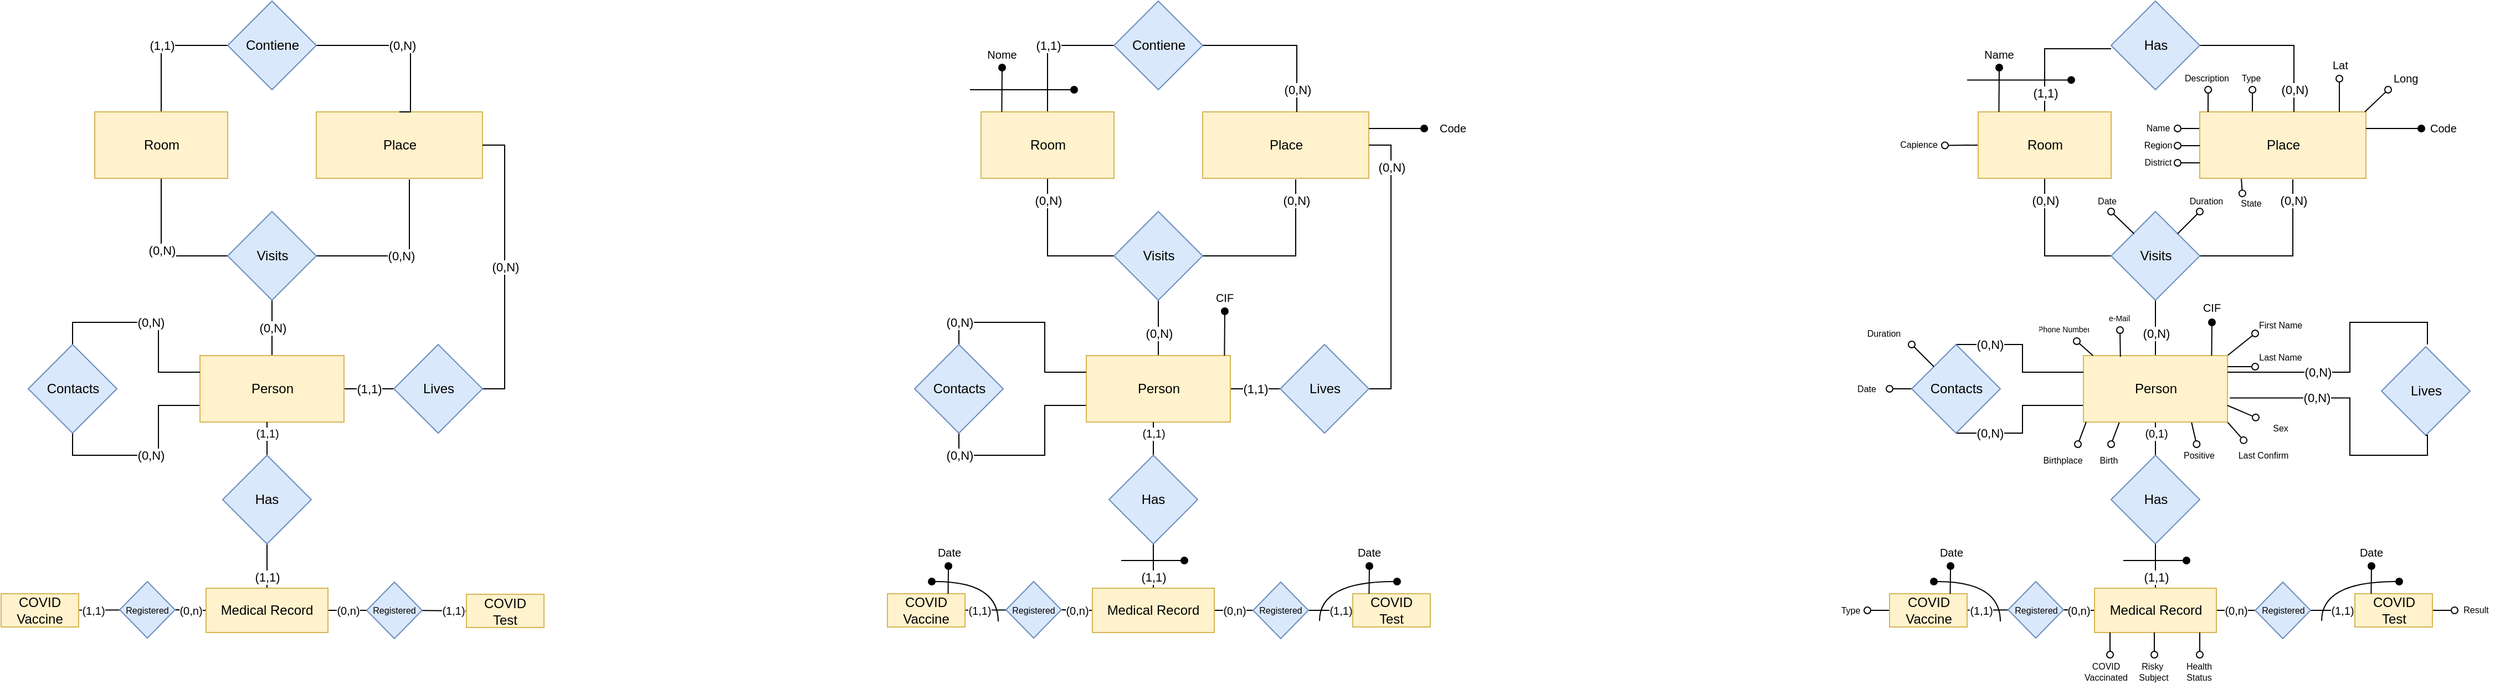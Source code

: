 <mxfile version="15.7.3" type="github"><diagram id="a9MP-eondVM1MFwmq2x3" name="Page-1"><mxGraphModel dx="1278" dy="547" grid="1" gridSize="10" guides="1" tooltips="1" connect="1" arrows="1" fold="1" page="1" pageScale="1" pageWidth="827" pageHeight="1169" math="0" shadow="0"><root><mxCell id="0"/><mxCell id="1" parent="0"/><mxCell id="0DTsbWHuIlCi0nb6GvhH-1" value="(0,N)" style="edgeStyle=orthogonalEdgeStyle;rounded=0;orthogonalLoop=1;jettySize=auto;html=1;exitX=0.5;exitY=0;exitDx=0;exitDy=0;entryX=0.5;entryY=1;entryDx=0;entryDy=0;startArrow=none;startFill=0;endArrow=none;endFill=0;" edge="1" parent="1" source="0DTsbWHuIlCi0nb6GvhH-4" target="0DTsbWHuIlCi0nb6GvhH-8"><mxGeometry relative="1" as="geometry"/></mxCell><mxCell id="0DTsbWHuIlCi0nb6GvhH-2" value="(1,1)" style="edgeStyle=orthogonalEdgeStyle;rounded=0;orthogonalLoop=1;jettySize=auto;html=1;entryX=0;entryY=0.5;entryDx=0;entryDy=0;startArrow=none;startFill=0;endArrow=none;endFill=0;" edge="1" parent="1" source="0DTsbWHuIlCi0nb6GvhH-4" target="0DTsbWHuIlCi0nb6GvhH-10"><mxGeometry relative="1" as="geometry"/></mxCell><mxCell id="0DTsbWHuIlCi0nb6GvhH-3" value="(0,N)" style="edgeStyle=orthogonalEdgeStyle;rounded=0;orthogonalLoop=1;jettySize=auto;html=1;exitX=0;exitY=0.75;exitDx=0;exitDy=0;entryX=0.5;entryY=1;entryDx=0;entryDy=0;startArrow=none;startFill=0;endArrow=none;endFill=0;" edge="1" parent="1" source="0DTsbWHuIlCi0nb6GvhH-4" target="0DTsbWHuIlCi0nb6GvhH-12"><mxGeometry relative="1" as="geometry"/></mxCell><mxCell id="0DTsbWHuIlCi0nb6GvhH-4" value="Person" style="rounded=0;whiteSpace=wrap;html=1;fillColor=#fff2cc;strokeColor=#d6b656;" vertex="1" parent="1"><mxGeometry x="219.5" y="360" width="130" height="60" as="geometry"/></mxCell><mxCell id="0DTsbWHuIlCi0nb6GvhH-5" value="Place" style="rounded=0;whiteSpace=wrap;html=1;fillColor=#fff2cc;strokeColor=#d6b656;" vertex="1" parent="1"><mxGeometry x="324.5" y="140" width="150" height="60" as="geometry"/></mxCell><mxCell id="0DTsbWHuIlCi0nb6GvhH-6" value="(0,N)" style="edgeStyle=orthogonalEdgeStyle;rounded=0;orthogonalLoop=1;jettySize=auto;html=1;exitX=1;exitY=0.5;exitDx=0;exitDy=0;entryX=0.56;entryY=1.017;entryDx=0;entryDy=0;entryPerimeter=0;startArrow=none;startFill=0;endArrow=none;endFill=0;" edge="1" parent="1" source="0DTsbWHuIlCi0nb6GvhH-8" target="0DTsbWHuIlCi0nb6GvhH-5"><mxGeometry relative="1" as="geometry"/></mxCell><mxCell id="0DTsbWHuIlCi0nb6GvhH-7" value="(0,N)" style="edgeStyle=orthogonalEdgeStyle;rounded=0;orthogonalLoop=1;jettySize=auto;html=1;exitX=0;exitY=0.5;exitDx=0;exitDy=0;entryX=0.5;entryY=1;entryDx=0;entryDy=0;startArrow=none;startFill=0;endArrow=none;endFill=0;" edge="1" parent="1" source="0DTsbWHuIlCi0nb6GvhH-8" target="0DTsbWHuIlCi0nb6GvhH-14"><mxGeometry relative="1" as="geometry"/></mxCell><mxCell id="0DTsbWHuIlCi0nb6GvhH-8" value="Visits" style="rhombus;whiteSpace=wrap;html=1;fillColor=#dae8fc;strokeColor=#6c8ebf;" vertex="1" parent="1"><mxGeometry x="244.5" y="230" width="80" height="80" as="geometry"/></mxCell><mxCell id="0DTsbWHuIlCi0nb6GvhH-9" value="(0,N)" style="edgeStyle=orthogonalEdgeStyle;rounded=0;orthogonalLoop=1;jettySize=auto;html=1;exitX=1;exitY=0.5;exitDx=0;exitDy=0;entryX=1;entryY=0.5;entryDx=0;entryDy=0;startArrow=none;startFill=0;endArrow=none;endFill=0;" edge="1" parent="1" source="0DTsbWHuIlCi0nb6GvhH-10" target="0DTsbWHuIlCi0nb6GvhH-5"><mxGeometry relative="1" as="geometry"/></mxCell><mxCell id="0DTsbWHuIlCi0nb6GvhH-10" value="Lives" style="rhombus;whiteSpace=wrap;html=1;fillColor=#dae8fc;strokeColor=#6c8ebf;" vertex="1" parent="1"><mxGeometry x="394.5" y="350" width="80" height="80" as="geometry"/></mxCell><mxCell id="0DTsbWHuIlCi0nb6GvhH-11" value="(0,N)" style="edgeStyle=orthogonalEdgeStyle;rounded=0;orthogonalLoop=1;jettySize=auto;html=1;exitX=0.5;exitY=0;exitDx=0;exitDy=0;entryX=0;entryY=0.25;entryDx=0;entryDy=0;startArrow=none;startFill=0;endArrow=none;endFill=0;" edge="1" parent="1" source="0DTsbWHuIlCi0nb6GvhH-12" target="0DTsbWHuIlCi0nb6GvhH-4"><mxGeometry relative="1" as="geometry"/></mxCell><mxCell id="0DTsbWHuIlCi0nb6GvhH-12" value="Contacts" style="rhombus;whiteSpace=wrap;html=1;align=center;fillColor=#dae8fc;strokeColor=#6c8ebf;" vertex="1" parent="1"><mxGeometry x="64.5" y="350" width="80" height="80" as="geometry"/></mxCell><mxCell id="0DTsbWHuIlCi0nb6GvhH-13" value="(1,1)" style="edgeStyle=orthogonalEdgeStyle;rounded=0;orthogonalLoop=1;jettySize=auto;html=1;exitX=0.5;exitY=0;exitDx=0;exitDy=0;entryX=0;entryY=0.5;entryDx=0;entryDy=0;startArrow=none;startFill=0;endArrow=none;endFill=0;" edge="1" parent="1" source="0DTsbWHuIlCi0nb6GvhH-14" target="0DTsbWHuIlCi0nb6GvhH-16"><mxGeometry relative="1" as="geometry"><Array as="points"><mxPoint x="184.5" y="80"/></Array></mxGeometry></mxCell><mxCell id="0DTsbWHuIlCi0nb6GvhH-14" value="Room" style="rounded=0;whiteSpace=wrap;html=1;align=center;fillColor=#fff2cc;strokeColor=#d6b656;" vertex="1" parent="1"><mxGeometry x="124.5" y="140" width="120" height="60" as="geometry"/></mxCell><mxCell id="0DTsbWHuIlCi0nb6GvhH-15" value="(0,N)" style="edgeStyle=orthogonalEdgeStyle;rounded=0;orthogonalLoop=1;jettySize=auto;html=1;exitX=1;exitY=0.5;exitDx=0;exitDy=0;entryX=0.5;entryY=0;entryDx=0;entryDy=0;startArrow=none;startFill=0;endArrow=none;endFill=0;" edge="1" parent="1" source="0DTsbWHuIlCi0nb6GvhH-16" target="0DTsbWHuIlCi0nb6GvhH-5"><mxGeometry relative="1" as="geometry"><mxPoint x="635.5" y="395" as="targetPoint"/><Array as="points"><mxPoint x="409.5" y="80"/></Array></mxGeometry></mxCell><mxCell id="0DTsbWHuIlCi0nb6GvhH-16" value="Contiene" style="rhombus;whiteSpace=wrap;html=1;align=center;fillColor=#dae8fc;strokeColor=#6c8ebf;" vertex="1" parent="1"><mxGeometry x="244.5" y="40" width="80" height="80" as="geometry"/></mxCell><mxCell id="0DTsbWHuIlCi0nb6GvhH-17" value="(0,N)" style="edgeStyle=orthogonalEdgeStyle;rounded=0;orthogonalLoop=1;jettySize=auto;html=1;exitX=0.5;exitY=0;exitDx=0;exitDy=0;entryX=0.5;entryY=1;entryDx=0;entryDy=0;startArrow=none;startFill=0;endArrow=none;endFill=0;" edge="1" parent="1" source="0DTsbWHuIlCi0nb6GvhH-20" target="0DTsbWHuIlCi0nb6GvhH-24"><mxGeometry x="-0.2" relative="1" as="geometry"><mxPoint as="offset"/></mxGeometry></mxCell><mxCell id="0DTsbWHuIlCi0nb6GvhH-18" value="(1,1)" style="edgeStyle=orthogonalEdgeStyle;rounded=0;orthogonalLoop=1;jettySize=auto;html=1;entryX=0;entryY=0.5;entryDx=0;entryDy=0;startArrow=none;startFill=0;endArrow=none;endFill=0;" edge="1" parent="1" source="0DTsbWHuIlCi0nb6GvhH-20" target="0DTsbWHuIlCi0nb6GvhH-26"><mxGeometry relative="1" as="geometry"/></mxCell><mxCell id="0DTsbWHuIlCi0nb6GvhH-19" value="(0,N)" style="edgeStyle=orthogonalEdgeStyle;rounded=0;orthogonalLoop=1;jettySize=auto;html=1;exitX=0;exitY=0.75;exitDx=0;exitDy=0;entryX=0.5;entryY=1;entryDx=0;entryDy=0;startArrow=none;startFill=0;endArrow=none;endFill=0;" edge="1" parent="1" source="0DTsbWHuIlCi0nb6GvhH-20" target="0DTsbWHuIlCi0nb6GvhH-28"><mxGeometry x="0.778" relative="1" as="geometry"><mxPoint as="offset"/></mxGeometry></mxCell><mxCell id="0DTsbWHuIlCi0nb6GvhH-20" value="Person" style="rounded=0;whiteSpace=wrap;html=1;fillColor=#fff2cc;strokeColor=#d6b656;" vertex="1" parent="1"><mxGeometry x="1019.5" y="360" width="130" height="60" as="geometry"/></mxCell><mxCell id="0DTsbWHuIlCi0nb6GvhH-21" value="Place" style="rounded=0;whiteSpace=wrap;html=1;fillColor=#fff2cc;strokeColor=#d6b656;" vertex="1" parent="1"><mxGeometry x="1124.5" y="140" width="150" height="60" as="geometry"/></mxCell><mxCell id="0DTsbWHuIlCi0nb6GvhH-22" value="(0,N)" style="edgeStyle=orthogonalEdgeStyle;rounded=0;orthogonalLoop=1;jettySize=auto;html=1;exitX=1;exitY=0.5;exitDx=0;exitDy=0;entryX=0.56;entryY=1.017;entryDx=0;entryDy=0;entryPerimeter=0;startArrow=none;startFill=0;endArrow=none;endFill=0;" edge="1" parent="1" source="0DTsbWHuIlCi0nb6GvhH-24" target="0DTsbWHuIlCi0nb6GvhH-21"><mxGeometry x="0.752" relative="1" as="geometry"><mxPoint as="offset"/></mxGeometry></mxCell><mxCell id="0DTsbWHuIlCi0nb6GvhH-23" value="(0,N)" style="edgeStyle=orthogonalEdgeStyle;rounded=0;orthogonalLoop=1;jettySize=auto;html=1;exitX=0;exitY=0.5;exitDx=0;exitDy=0;entryX=0.5;entryY=1;entryDx=0;entryDy=0;startArrow=none;startFill=0;endArrow=none;endFill=0;" edge="1" parent="1" source="0DTsbWHuIlCi0nb6GvhH-24" target="0DTsbWHuIlCi0nb6GvhH-30"><mxGeometry x="0.692" relative="1" as="geometry"><mxPoint as="offset"/></mxGeometry></mxCell><mxCell id="0DTsbWHuIlCi0nb6GvhH-24" value="Visits" style="rhombus;whiteSpace=wrap;html=1;fillColor=#dae8fc;strokeColor=#6c8ebf;" vertex="1" parent="1"><mxGeometry x="1044.5" y="230" width="80" height="80" as="geometry"/></mxCell><mxCell id="0DTsbWHuIlCi0nb6GvhH-25" value="(0,N)" style="edgeStyle=orthogonalEdgeStyle;rounded=0;orthogonalLoop=1;jettySize=auto;html=1;exitX=1;exitY=0.5;exitDx=0;exitDy=0;entryX=1;entryY=0.5;entryDx=0;entryDy=0;startArrow=none;startFill=0;endArrow=none;endFill=0;" edge="1" parent="1" source="0DTsbWHuIlCi0nb6GvhH-26" target="0DTsbWHuIlCi0nb6GvhH-21"><mxGeometry x="0.692" relative="1" as="geometry"><mxPoint as="offset"/></mxGeometry></mxCell><mxCell id="0DTsbWHuIlCi0nb6GvhH-26" value="Lives" style="rhombus;whiteSpace=wrap;html=1;fillColor=#dae8fc;strokeColor=#6c8ebf;" vertex="1" parent="1"><mxGeometry x="1194.5" y="350" width="80" height="80" as="geometry"/></mxCell><mxCell id="0DTsbWHuIlCi0nb6GvhH-27" value="(0,N)" style="edgeStyle=orthogonalEdgeStyle;rounded=0;orthogonalLoop=1;jettySize=auto;html=1;exitX=0.5;exitY=0;exitDx=0;exitDy=0;entryX=0;entryY=0.25;entryDx=0;entryDy=0;startArrow=none;startFill=0;endArrow=none;endFill=0;" edge="1" parent="1" source="0DTsbWHuIlCi0nb6GvhH-28" target="0DTsbWHuIlCi0nb6GvhH-20"><mxGeometry x="-0.778" relative="1" as="geometry"><mxPoint as="offset"/></mxGeometry></mxCell><mxCell id="0DTsbWHuIlCi0nb6GvhH-28" value="Contacts" style="rhombus;whiteSpace=wrap;html=1;align=center;fillColor=#dae8fc;strokeColor=#6c8ebf;" vertex="1" parent="1"><mxGeometry x="864.5" y="350" width="80" height="80" as="geometry"/></mxCell><mxCell id="0DTsbWHuIlCi0nb6GvhH-29" value="(1,1)" style="edgeStyle=orthogonalEdgeStyle;rounded=0;orthogonalLoop=1;jettySize=auto;html=1;exitX=0.5;exitY=0;exitDx=0;exitDy=0;entryX=0;entryY=0.5;entryDx=0;entryDy=0;startArrow=none;startFill=0;endArrow=none;endFill=0;" edge="1" parent="1" source="0DTsbWHuIlCi0nb6GvhH-30" target="0DTsbWHuIlCi0nb6GvhH-32"><mxGeometry relative="1" as="geometry"><Array as="points"><mxPoint x="984.5" y="80"/></Array></mxGeometry></mxCell><mxCell id="0DTsbWHuIlCi0nb6GvhH-30" value="Room" style="rounded=0;whiteSpace=wrap;html=1;align=center;fillColor=#fff2cc;strokeColor=#d6b656;" vertex="1" parent="1"><mxGeometry x="924.5" y="140" width="120" height="60" as="geometry"/></mxCell><mxCell id="0DTsbWHuIlCi0nb6GvhH-31" value="(0,N)" style="edgeStyle=orthogonalEdgeStyle;rounded=0;orthogonalLoop=1;jettySize=auto;html=1;exitX=1;exitY=0.5;exitDx=0;exitDy=0;startArrow=none;startFill=0;endArrow=none;endFill=0;" edge="1" parent="1" source="0DTsbWHuIlCi0nb6GvhH-32"><mxGeometry x="0.724" relative="1" as="geometry"><mxPoint x="1209.5" y="140" as="targetPoint"/><Array as="points"><mxPoint x="1209.5" y="80"/></Array><mxPoint as="offset"/></mxGeometry></mxCell><mxCell id="0DTsbWHuIlCi0nb6GvhH-32" value="Contiene" style="rhombus;whiteSpace=wrap;html=1;align=center;fillColor=#dae8fc;strokeColor=#6c8ebf;" vertex="1" parent="1"><mxGeometry x="1044.5" y="40" width="80" height="80" as="geometry"/></mxCell><mxCell id="0DTsbWHuIlCi0nb6GvhH-33" value="" style="endArrow=oval;html=1;rounded=0;endFill=1;" edge="1" parent="1"><mxGeometry width="50" height="50" relative="1" as="geometry"><mxPoint x="914.5" y="120" as="sourcePoint"/><mxPoint x="1008.5" y="120" as="targetPoint"/><Array as="points"/></mxGeometry></mxCell><mxCell id="0DTsbWHuIlCi0nb6GvhH-34" value="" style="endArrow=oval;html=1;rounded=0;endFill=1;exitX=0.156;exitY=0;exitDx=0;exitDy=0;exitPerimeter=0;" edge="1" parent="1" source="0DTsbWHuIlCi0nb6GvhH-30"><mxGeometry width="50" height="50" relative="1" as="geometry"><mxPoint x="934.5" y="130" as="sourcePoint"/><mxPoint x="943.5" y="100" as="targetPoint"/><Array as="points"/></mxGeometry></mxCell><mxCell id="0DTsbWHuIlCi0nb6GvhH-35" value="Nome" style="text;html=1;strokeColor=none;fillColor=none;align=center;verticalAlign=middle;whiteSpace=wrap;rounded=0;fontSize=10;" vertex="1" parent="1"><mxGeometry x="925.5" y="80" width="35" height="15" as="geometry"/></mxCell><mxCell id="0DTsbWHuIlCi0nb6GvhH-36" value="" style="endArrow=oval;html=1;rounded=0;endFill=1;exitX=1;exitY=0.25;exitDx=0;exitDy=0;" edge="1" parent="1" source="0DTsbWHuIlCi0nb6GvhH-21"><mxGeometry width="50" height="50" relative="1" as="geometry"><mxPoint x="1334.5" y="150" as="sourcePoint"/><mxPoint x="1324.5" y="155" as="targetPoint"/><Array as="points"/></mxGeometry></mxCell><mxCell id="0DTsbWHuIlCi0nb6GvhH-37" value="Code" style="text;strokeColor=none;fillColor=none;align=left;verticalAlign=middle;spacingLeft=4;spacingRight=4;overflow=hidden;points=[[0,0.5],[1,0.5]];portConstraint=eastwest;rotatable=0;fontSize=10;" vertex="1" parent="1"><mxGeometry x="1332.5" y="147" width="50" height="15" as="geometry"/></mxCell><mxCell id="0DTsbWHuIlCi0nb6GvhH-38" value="" style="endArrow=oval;html=1;rounded=0;endFill=1;exitX=0.156;exitY=0;exitDx=0;exitDy=0;exitPerimeter=0;" edge="1" parent="1"><mxGeometry width="50" height="50" relative="1" as="geometry"><mxPoint x="1144.21" y="360" as="sourcePoint"/><mxPoint x="1144.49" y="320" as="targetPoint"/><Array as="points"/></mxGeometry></mxCell><mxCell id="0DTsbWHuIlCi0nb6GvhH-39" value="CIF" style="text;strokeColor=none;fillColor=none;align=center;verticalAlign=middle;spacingLeft=4;spacingRight=4;overflow=hidden;points=[[0,0.5],[1,0.5]];portConstraint=eastwest;rotatable=0;fontSize=10;" vertex="1" parent="1"><mxGeometry x="1119.5" y="300" width="50" height="15" as="geometry"/></mxCell><mxCell id="0DTsbWHuIlCi0nb6GvhH-40" value="(0,N)" style="edgeStyle=orthogonalEdgeStyle;rounded=0;orthogonalLoop=1;jettySize=auto;html=1;exitX=0.5;exitY=0;exitDx=0;exitDy=0;entryX=0.5;entryY=1;entryDx=0;entryDy=0;startArrow=none;startFill=0;endArrow=none;endFill=0;" edge="1" parent="1" source="0DTsbWHuIlCi0nb6GvhH-48" target="0DTsbWHuIlCi0nb6GvhH-55"><mxGeometry x="-0.2" relative="1" as="geometry"><mxPoint as="offset"/></mxGeometry></mxCell><mxCell id="0DTsbWHuIlCi0nb6GvhH-42" value="(0,N)" style="edgeStyle=orthogonalEdgeStyle;rounded=0;orthogonalLoop=1;jettySize=auto;html=1;exitX=0;exitY=0.75;exitDx=0;exitDy=0;entryX=0.5;entryY=1;entryDx=0;entryDy=0;startArrow=none;startFill=0;endArrow=none;endFill=0;" edge="1" parent="1" source="0DTsbWHuIlCi0nb6GvhH-48" target="0DTsbWHuIlCi0nb6GvhH-65"><mxGeometry x="0.571" relative="1" as="geometry"><mxPoint as="offset"/><Array as="points"><mxPoint x="1864.5" y="405"/><mxPoint x="1864.5" y="430"/></Array></mxGeometry></mxCell><mxCell id="0DTsbWHuIlCi0nb6GvhH-43" value="(0,1)" style="rounded=0;orthogonalLoop=1;jettySize=auto;html=1;exitX=0.5;exitY=1;exitDx=0;exitDy=0;entryX=0.5;entryY=0;entryDx=0;entryDy=0;fontSize=10;startArrow=none;startFill=0;endArrow=none;endFill=0;" edge="1" parent="1" source="0DTsbWHuIlCi0nb6GvhH-48" target="0DTsbWHuIlCi0nb6GvhH-59"><mxGeometry x="-0.333" relative="1" as="geometry"><mxPoint as="offset"/></mxGeometry></mxCell><mxCell id="0DTsbWHuIlCi0nb6GvhH-44" style="edgeStyle=none;rounded=0;orthogonalLoop=1;jettySize=auto;html=1;exitX=0.75;exitY=1;exitDx=0;exitDy=0;fontSize=10;startArrow=none;startFill=0;endArrow=oval;endFill=0;" edge="1" parent="1" source="0DTsbWHuIlCi0nb6GvhH-48" target="0DTsbWHuIlCi0nb6GvhH-107"><mxGeometry relative="1" as="geometry"><mxPoint x="2034.5" y="450" as="targetPoint"/></mxGeometry></mxCell><mxCell id="0DTsbWHuIlCi0nb6GvhH-45" style="edgeStyle=none;rounded=0;orthogonalLoop=1;jettySize=auto;html=1;exitX=1;exitY=1;exitDx=0;exitDy=0;fontSize=10;startArrow=none;startFill=0;endArrow=oval;endFill=0;entryX=0.344;entryY=0.032;entryDx=0;entryDy=0;entryPerimeter=0;" edge="1" parent="1" source="0DTsbWHuIlCi0nb6GvhH-48" target="0DTsbWHuIlCi0nb6GvhH-108"><mxGeometry relative="1" as="geometry"><mxPoint x="2084.5" y="440" as="targetPoint"/></mxGeometry></mxCell><mxCell id="0DTsbWHuIlCi0nb6GvhH-46" style="edgeStyle=none;rounded=0;orthogonalLoop=1;jettySize=auto;html=1;exitX=0.25;exitY=1;exitDx=0;exitDy=0;fontSize=10;startArrow=none;startFill=0;endArrow=oval;endFill=0;" edge="1" parent="1" source="0DTsbWHuIlCi0nb6GvhH-48"><mxGeometry relative="1" as="geometry"><mxPoint x="1944.5" y="440" as="targetPoint"/></mxGeometry></mxCell><mxCell id="0DTsbWHuIlCi0nb6GvhH-47" style="rounded=0;orthogonalLoop=1;jettySize=auto;html=1;exitX=1;exitY=0;exitDx=0;exitDy=0;endArrow=oval;endFill=0;" edge="1" parent="1" source="0DTsbWHuIlCi0nb6GvhH-48"><mxGeometry relative="1" as="geometry"><mxPoint x="2074.5" y="340" as="targetPoint"/></mxGeometry></mxCell><mxCell id="0DTsbWHuIlCi0nb6GvhH-48" value="Person" style="rounded=0;whiteSpace=wrap;html=1;fillColor=#fff2cc;strokeColor=#d6b656;" vertex="1" parent="1"><mxGeometry x="1919.5" y="360" width="130" height="60" as="geometry"/></mxCell><mxCell id="0DTsbWHuIlCi0nb6GvhH-49" style="edgeStyle=none;rounded=0;orthogonalLoop=1;jettySize=auto;html=1;exitX=0;exitY=0.5;exitDx=0;exitDy=0;fontSize=8;startArrow=none;startFill=0;endArrow=oval;endFill=0;" edge="1" parent="1"><mxGeometry relative="1" as="geometry"><mxPoint x="2004.5" y="155" as="targetPoint"/><mxPoint x="2024.5" y="155" as="sourcePoint"/></mxGeometry></mxCell><mxCell id="0DTsbWHuIlCi0nb6GvhH-50" style="edgeStyle=none;rounded=0;orthogonalLoop=1;jettySize=auto;html=1;exitX=0.25;exitY=0;exitDx=0;exitDy=0;fontSize=8;startArrow=none;startFill=0;endArrow=oval;endFill=0;" edge="1" parent="1"><mxGeometry relative="1" as="geometry"><mxPoint x="2072.071" y="120" as="targetPoint"/><mxPoint x="2072" y="140" as="sourcePoint"/></mxGeometry></mxCell><mxCell id="0DTsbWHuIlCi0nb6GvhH-51" style="edgeStyle=orthogonalEdgeStyle;rounded=0;orthogonalLoop=1;jettySize=auto;html=1;exitX=0.25;exitY=1;exitDx=0;exitDy=0;entryX=0.282;entryY=-0.095;entryDx=0;entryDy=0;entryPerimeter=0;endArrow=oval;endFill=0;" edge="1" parent="1" source="0DTsbWHuIlCi0nb6GvhH-52" target="0DTsbWHuIlCi0nb6GvhH-163"><mxGeometry relative="1" as="geometry"/></mxCell><mxCell id="0DTsbWHuIlCi0nb6GvhH-52" value="Place" style="rounded=0;whiteSpace=wrap;html=1;fillColor=#fff2cc;strokeColor=#d6b656;" vertex="1" parent="1"><mxGeometry x="2024.5" y="140" width="150" height="60" as="geometry"/></mxCell><mxCell id="0DTsbWHuIlCi0nb6GvhH-53" value="(0,N)" style="edgeStyle=orthogonalEdgeStyle;rounded=0;orthogonalLoop=1;jettySize=auto;html=1;exitX=1;exitY=0.5;exitDx=0;exitDy=0;entryX=0.56;entryY=1.017;entryDx=0;entryDy=0;entryPerimeter=0;startArrow=none;startFill=0;endArrow=none;endFill=0;" edge="1" parent="1" source="0DTsbWHuIlCi0nb6GvhH-55" target="0DTsbWHuIlCi0nb6GvhH-52"><mxGeometry x="0.752" relative="1" as="geometry"><mxPoint as="offset"/></mxGeometry></mxCell><mxCell id="0DTsbWHuIlCi0nb6GvhH-54" value="(0,N)" style="edgeStyle=orthogonalEdgeStyle;rounded=0;orthogonalLoop=1;jettySize=auto;html=1;exitX=0;exitY=0.5;exitDx=0;exitDy=0;entryX=0.5;entryY=1;entryDx=0;entryDy=0;startArrow=none;startFill=0;endArrow=none;endFill=0;" edge="1" parent="1" source="0DTsbWHuIlCi0nb6GvhH-55" target="0DTsbWHuIlCi0nb6GvhH-68"><mxGeometry x="0.692" relative="1" as="geometry"><mxPoint as="offset"/></mxGeometry></mxCell><mxCell id="0DTsbWHuIlCi0nb6GvhH-55" value="Visits" style="rhombus;whiteSpace=wrap;html=1;fillColor=#dae8fc;strokeColor=#6c8ebf;" vertex="1" parent="1"><mxGeometry x="1944.5" y="230" width="80" height="80" as="geometry"/></mxCell><mxCell id="0DTsbWHuIlCi0nb6GvhH-57" value="Lives" style="rhombus;whiteSpace=wrap;html=1;fillColor=#dae8fc;strokeColor=#6c8ebf;" vertex="1" parent="1"><mxGeometry x="2188.5" y="352" width="80" height="80" as="geometry"/></mxCell><mxCell id="0DTsbWHuIlCi0nb6GvhH-58" value="(1,1)" style="edgeStyle=orthogonalEdgeStyle;rounded=0;orthogonalLoop=1;jettySize=auto;html=1;exitX=0.5;exitY=1;exitDx=0;exitDy=0;entryX=0.5;entryY=0;entryDx=0;entryDy=0;startArrow=none;startFill=0;endArrow=none;endFill=0;" edge="1" parent="1" source="0DTsbWHuIlCi0nb6GvhH-59" target="0DTsbWHuIlCi0nb6GvhH-62"><mxGeometry x="0.5" relative="1" as="geometry"><Array as="points"><mxPoint x="1984.5" y="540"/><mxPoint x="1984.5" y="540"/></Array><mxPoint as="offset"/></mxGeometry></mxCell><mxCell id="0DTsbWHuIlCi0nb6GvhH-59" value="Has" style="rhombus;whiteSpace=wrap;html=1;fillColor=#dae8fc;strokeColor=#6c8ebf;" vertex="1" parent="1"><mxGeometry x="1944.5" y="450" width="80" height="80" as="geometry"/></mxCell><mxCell id="0DTsbWHuIlCi0nb6GvhH-60" value="(0,n)" style="edgeStyle=none;rounded=0;orthogonalLoop=1;jettySize=auto;html=1;exitX=1;exitY=0.5;exitDx=0;exitDy=0;entryX=0;entryY=0.5;entryDx=0;entryDy=0;fontSize=10;startArrow=none;startFill=0;endArrow=none;endFill=0;" edge="1" parent="1" source="0DTsbWHuIlCi0nb6GvhH-62" target="0DTsbWHuIlCi0nb6GvhH-89"><mxGeometry relative="1" as="geometry"/></mxCell><mxCell id="0DTsbWHuIlCi0nb6GvhH-61" value="(0,n)" style="edgeStyle=orthogonalEdgeStyle;curved=1;rounded=0;orthogonalLoop=1;jettySize=auto;html=1;entryX=1;entryY=0.5;entryDx=0;entryDy=0;fontSize=10;startArrow=none;startFill=0;endArrow=none;endFill=0;" edge="1" parent="1" source="0DTsbWHuIlCi0nb6GvhH-62" target="0DTsbWHuIlCi0nb6GvhH-97"><mxGeometry relative="1" as="geometry"/></mxCell><mxCell id="0DTsbWHuIlCi0nb6GvhH-62" value="Medical Record" style="rounded=0;whiteSpace=wrap;html=1;fillColor=#fff2cc;strokeColor=#d6b656;" vertex="1" parent="1"><mxGeometry x="1929.5" y="570" width="110" height="40" as="geometry"/></mxCell><mxCell id="0DTsbWHuIlCi0nb6GvhH-63" value="(0,N)" style="edgeStyle=orthogonalEdgeStyle;rounded=0;orthogonalLoop=1;jettySize=auto;html=1;exitX=0.5;exitY=0;exitDx=0;exitDy=0;entryX=0;entryY=0.25;entryDx=0;entryDy=0;startArrow=none;startFill=0;endArrow=none;endFill=0;" edge="1" parent="1" source="0DTsbWHuIlCi0nb6GvhH-65" target="0DTsbWHuIlCi0nb6GvhH-48"><mxGeometry x="-0.572" relative="1" as="geometry"><mxPoint as="offset"/><Array as="points"><mxPoint x="1864.5" y="350"/><mxPoint x="1864.5" y="375"/></Array></mxGeometry></mxCell><mxCell id="0DTsbWHuIlCi0nb6GvhH-64" style="edgeStyle=none;rounded=0;orthogonalLoop=1;jettySize=auto;html=1;exitX=0;exitY=0.5;exitDx=0;exitDy=0;fontSize=8;startArrow=none;startFill=0;endArrow=oval;endFill=0;" edge="1" parent="1" source="0DTsbWHuIlCi0nb6GvhH-65"><mxGeometry relative="1" as="geometry"><mxPoint x="1744.5" y="390" as="targetPoint"/></mxGeometry></mxCell><mxCell id="0DTsbWHuIlCi0nb6GvhH-65" value="Contacts" style="rhombus;whiteSpace=wrap;html=1;align=center;fillColor=#dae8fc;strokeColor=#6c8ebf;" vertex="1" parent="1"><mxGeometry x="1764.5" y="350" width="80" height="80" as="geometry"/></mxCell><mxCell id="0DTsbWHuIlCi0nb6GvhH-66" value="(1,1)" style="edgeStyle=orthogonalEdgeStyle;rounded=0;orthogonalLoop=1;jettySize=auto;html=1;exitX=0.5;exitY=0;exitDx=0;exitDy=0;entryX=0;entryY=0.5;entryDx=0;entryDy=0;startArrow=none;startFill=0;endArrow=none;endFill=0;" edge="1" parent="1"><mxGeometry x="-0.667" relative="1" as="geometry"><Array as="points"><mxPoint x="1884.5" y="83"/></Array><mxPoint x="1884.5" y="143" as="sourcePoint"/><mxPoint x="1944.5" y="83" as="targetPoint"/><mxPoint as="offset"/></mxGeometry></mxCell><mxCell id="0DTsbWHuIlCi0nb6GvhH-67" style="edgeStyle=none;rounded=0;orthogonalLoop=1;jettySize=auto;html=1;exitX=0;exitY=0.5;exitDx=0;exitDy=0;fontSize=7;startArrow=none;startFill=0;endArrow=oval;endFill=0;" edge="1" parent="1" source="0DTsbWHuIlCi0nb6GvhH-68"><mxGeometry relative="1" as="geometry"><mxPoint x="1794.5" y="170.286" as="targetPoint"/></mxGeometry></mxCell><mxCell id="0DTsbWHuIlCi0nb6GvhH-68" value="Room" style="rounded=0;whiteSpace=wrap;html=1;align=center;fillColor=#fff2cc;strokeColor=#d6b656;" vertex="1" parent="1"><mxGeometry x="1824.5" y="140" width="120" height="60" as="geometry"/></mxCell><mxCell id="0DTsbWHuIlCi0nb6GvhH-69" value="(0,N)" style="edgeStyle=orthogonalEdgeStyle;rounded=0;orthogonalLoop=1;jettySize=auto;html=1;exitX=1;exitY=0.5;exitDx=0;exitDy=0;startArrow=none;startFill=0;endArrow=none;endFill=0;" edge="1" parent="1" source="0DTsbWHuIlCi0nb6GvhH-70"><mxGeometry x="0.724" relative="1" as="geometry"><mxPoint x="2109.5" y="140" as="targetPoint"/><Array as="points"><mxPoint x="2109.5" y="80"/></Array><mxPoint as="offset"/></mxGeometry></mxCell><mxCell id="0DTsbWHuIlCi0nb6GvhH-70" value="Has" style="rhombus;whiteSpace=wrap;html=1;align=center;fillColor=#dae8fc;strokeColor=#6c8ebf;" vertex="1" parent="1"><mxGeometry x="1944.5" y="40" width="80" height="80" as="geometry"/></mxCell><mxCell id="0DTsbWHuIlCi0nb6GvhH-71" value="" style="endArrow=oval;html=1;rounded=0;endFill=1;" edge="1" parent="1"><mxGeometry width="50" height="50" relative="1" as="geometry"><mxPoint x="1814.5" y="111.21" as="sourcePoint"/><mxPoint x="1908.5" y="111.21" as="targetPoint"/><Array as="points"/></mxGeometry></mxCell><mxCell id="0DTsbWHuIlCi0nb6GvhH-72" value="" style="endArrow=oval;html=1;rounded=0;endFill=1;exitX=0.156;exitY=0;exitDx=0;exitDy=0;exitPerimeter=0;" edge="1" parent="1" source="0DTsbWHuIlCi0nb6GvhH-68"><mxGeometry width="50" height="50" relative="1" as="geometry"><mxPoint x="1834.5" y="130" as="sourcePoint"/><mxPoint x="1843.5" y="100" as="targetPoint"/><Array as="points"/></mxGeometry></mxCell><mxCell id="0DTsbWHuIlCi0nb6GvhH-73" value="Name" style="text;html=1;strokeColor=none;fillColor=none;align=center;verticalAlign=middle;whiteSpace=wrap;rounded=0;fontSize=10;" vertex="1" parent="1"><mxGeometry x="1825.5" y="80" width="35" height="15" as="geometry"/></mxCell><mxCell id="0DTsbWHuIlCi0nb6GvhH-74" value="" style="endArrow=oval;html=1;rounded=0;endFill=0;exitX=0.156;exitY=0;exitDx=0;exitDy=0;exitPerimeter=0;" edge="1" parent="1"><mxGeometry width="50" height="50" relative="1" as="geometry"><mxPoint x="2150.5" y="140" as="sourcePoint"/><mxPoint x="2150.5" y="110" as="targetPoint"/><Array as="points"/></mxGeometry></mxCell><mxCell id="0DTsbWHuIlCi0nb6GvhH-75" value="" style="endArrow=oval;html=1;rounded=0;endFill=1;exitX=1;exitY=0.25;exitDx=0;exitDy=0;" edge="1" parent="1" source="0DTsbWHuIlCi0nb6GvhH-52"><mxGeometry width="50" height="50" relative="1" as="geometry"><mxPoint x="2234.5" y="150" as="sourcePoint"/><mxPoint x="2224.5" y="155" as="targetPoint"/><Array as="points"/></mxGeometry></mxCell><mxCell id="0DTsbWHuIlCi0nb6GvhH-76" value="" style="endArrow=oval;html=1;rounded=0;endFill=0;exitX=0.156;exitY=0;exitDx=0;exitDy=0;exitPerimeter=0;" edge="1" parent="1"><mxGeometry width="50" height="50" relative="1" as="geometry"><mxPoint x="2173.5" y="140" as="sourcePoint"/><mxPoint x="2194.5" y="120" as="targetPoint"/><Array as="points"/></mxGeometry></mxCell><mxCell id="0DTsbWHuIlCi0nb6GvhH-77" value="Lat" style="text;strokeColor=none;fillColor=none;align=left;verticalAlign=middle;spacingLeft=4;spacingRight=4;overflow=hidden;points=[[0,0.5],[1,0.5]];portConstraint=eastwest;rotatable=0;fontSize=10;" vertex="1" parent="1"><mxGeometry x="2138.5" y="90" width="50" height="15" as="geometry"/></mxCell><mxCell id="0DTsbWHuIlCi0nb6GvhH-78" value="Long" style="text;strokeColor=none;fillColor=none;align=left;verticalAlign=middle;spacingLeft=4;spacingRight=4;overflow=hidden;points=[[0,0.5],[1,0.5]];portConstraint=eastwest;rotatable=0;fontSize=10;" vertex="1" parent="1"><mxGeometry x="2193.5" y="102" width="60" height="15" as="geometry"/></mxCell><mxCell id="0DTsbWHuIlCi0nb6GvhH-79" value="" style="endArrow=oval;html=1;rounded=0;endFill=1;exitX=0.156;exitY=0;exitDx=0;exitDy=0;exitPerimeter=0;" edge="1" parent="1"><mxGeometry width="50" height="50" relative="1" as="geometry"><mxPoint x="2035.21" y="360" as="sourcePoint"/><mxPoint x="2035.5" y="330" as="targetPoint"/><Array as="points"/></mxGeometry></mxCell><mxCell id="0DTsbWHuIlCi0nb6GvhH-80" value="CIF" style="text;strokeColor=none;fillColor=none;align=center;verticalAlign=middle;spacingLeft=4;spacingRight=4;overflow=hidden;points=[[0,0.5],[1,0.5]];portConstraint=eastwest;rotatable=0;fontSize=10;" vertex="1" parent="1"><mxGeometry x="2010.5" y="309" width="50" height="15" as="geometry"/></mxCell><mxCell id="0DTsbWHuIlCi0nb6GvhH-81" value="" style="endArrow=oval;html=1;rounded=0;endFill=1;" edge="1" parent="1"><mxGeometry width="50" height="50" relative="1" as="geometry"><mxPoint x="1955.5" y="545" as="sourcePoint"/><mxPoint x="2012.5" y="545" as="targetPoint"/><Array as="points"/></mxGeometry></mxCell><mxCell id="0DTsbWHuIlCi0nb6GvhH-82" value="" style="endArrow=oval;html=1;rounded=0;endFill=0;exitX=0.5;exitY=1;exitDx=0;exitDy=0;" edge="1" parent="1"><mxGeometry width="50" height="50" relative="1" as="geometry"><mxPoint x="1943.5" y="610" as="sourcePoint"/><mxPoint x="1943.5" y="630" as="targetPoint"/><Array as="points"/></mxGeometry></mxCell><mxCell id="0DTsbWHuIlCi0nb6GvhH-83" value="COVID&#10;Vaccinated" style="text;strokeColor=none;fillColor=none;align=center;verticalAlign=middle;spacingLeft=4;spacingRight=4;overflow=hidden;points=[[0,0.5],[1,0.5]];portConstraint=eastwest;rotatable=0;fontSize=8;" vertex="1" parent="1"><mxGeometry x="1914.5" y="631" width="51" height="29" as="geometry"/></mxCell><mxCell id="0DTsbWHuIlCi0nb6GvhH-84" value="" style="endArrow=oval;html=1;rounded=0;endFill=0;exitX=0.5;exitY=1;exitDx=0;exitDy=0;" edge="1" parent="1"><mxGeometry width="50" height="50" relative="1" as="geometry"><mxPoint x="1983.5" y="610" as="sourcePoint"/><mxPoint x="1983.5" y="630" as="targetPoint"/><Array as="points"/></mxGeometry></mxCell><mxCell id="0DTsbWHuIlCi0nb6GvhH-85" value="Risky &#10;Subject" style="text;strokeColor=none;fillColor=none;align=center;verticalAlign=middle;spacingLeft=4;spacingRight=4;overflow=hidden;points=[[0,0.5],[1,0.5]];portConstraint=eastwest;rotatable=0;fontSize=8;" vertex="1" parent="1"><mxGeometry x="1957.5" y="631" width="51" height="29" as="geometry"/></mxCell><mxCell id="0DTsbWHuIlCi0nb6GvhH-86" value="" style="endArrow=oval;html=1;rounded=0;endFill=0;exitX=0.5;exitY=1;exitDx=0;exitDy=0;" edge="1" parent="1"><mxGeometry width="50" height="50" relative="1" as="geometry"><mxPoint x="2024.5" y="610" as="sourcePoint"/><mxPoint x="2024.5" y="630" as="targetPoint"/><Array as="points"/></mxGeometry></mxCell><mxCell id="0DTsbWHuIlCi0nb6GvhH-87" value="Health&#10;Status" style="text;strokeColor=none;fillColor=none;align=center;verticalAlign=middle;spacingLeft=4;spacingRight=4;overflow=hidden;points=[[0,0.5],[1,0.5]];portConstraint=eastwest;rotatable=0;fontSize=8;" vertex="1" parent="1"><mxGeometry x="1998.5" y="631" width="51" height="29" as="geometry"/></mxCell><mxCell id="0DTsbWHuIlCi0nb6GvhH-88" value="(1,1)" style="edgeStyle=none;rounded=0;orthogonalLoop=1;jettySize=auto;html=1;exitX=1;exitY=0.5;exitDx=0;exitDy=0;entryX=0;entryY=0.5;entryDx=0;entryDy=0;fontSize=10;startArrow=none;startFill=0;endArrow=none;endFill=0;" edge="1" parent="1" target="0DTsbWHuIlCi0nb6GvhH-91"><mxGeometry x="0.5" relative="1" as="geometry"><mxPoint x="2118.5" y="590.0" as="sourcePoint"/><mxPoint x="2158.5" y="590" as="targetPoint"/><mxPoint as="offset"/></mxGeometry></mxCell><mxCell id="0DTsbWHuIlCi0nb6GvhH-89" value="&lt;font style=&quot;font-size: 8px;&quot;&gt;Registered&lt;/font&gt;" style="rhombus;whiteSpace=wrap;html=1;fillColor=#dae8fc;strokeColor=#6c8ebf;fontSize=8;" vertex="1" parent="1"><mxGeometry x="2074.5" y="564.5" width="50" height="51" as="geometry"/></mxCell><mxCell id="0DTsbWHuIlCi0nb6GvhH-90" style="edgeStyle=orthogonalEdgeStyle;curved=1;rounded=0;orthogonalLoop=1;jettySize=auto;html=1;exitX=1;exitY=0.5;exitDx=0;exitDy=0;fontSize=8;startArrow=none;startFill=0;endArrow=oval;endFill=0;" edge="1" parent="1" source="0DTsbWHuIlCi0nb6GvhH-91"><mxGeometry relative="1" as="geometry"><mxPoint x="2254.5" y="590" as="targetPoint"/></mxGeometry></mxCell><mxCell id="0DTsbWHuIlCi0nb6GvhH-91" value="COVID&lt;br&gt;Test" style="rounded=0;whiteSpace=wrap;html=1;fillColor=#fff2cc;strokeColor=#d6b656;" vertex="1" parent="1"><mxGeometry x="2164.5" y="575" width="70" height="30" as="geometry"/></mxCell><mxCell id="0DTsbWHuIlCi0nb6GvhH-92" value="" style="endArrow=oval;html=1;rounded=0;endFill=1;exitX=0.156;exitY=0;exitDx=0;exitDy=0;exitPerimeter=0;" edge="1" parent="1"><mxGeometry width="50" height="50" relative="1" as="geometry"><mxPoint x="2179.21" y="575" as="sourcePoint"/><mxPoint x="2179.5" y="550" as="targetPoint"/><Array as="points"/></mxGeometry></mxCell><mxCell id="0DTsbWHuIlCi0nb6GvhH-93" value="Date" style="text;strokeColor=none;fillColor=none;align=center;verticalAlign=middle;spacingLeft=4;spacingRight=4;overflow=hidden;points=[[0,0.5],[1,0.5]];portConstraint=eastwest;rotatable=0;fontSize=10;" vertex="1" parent="1"><mxGeometry x="2154.5" y="530" width="50" height="15" as="geometry"/></mxCell><mxCell id="0DTsbWHuIlCi0nb6GvhH-94" value="" style="endArrow=oval;html=1;rounded=0;endFill=1;edgeStyle=orthogonalEdgeStyle;curved=1;" edge="1" parent="1"><mxGeometry width="50" height="50" relative="1" as="geometry"><mxPoint x="2134.5" y="599.5" as="sourcePoint"/><mxPoint x="2204.5" y="564" as="targetPoint"/><Array as="points"><mxPoint x="2134.5" y="564"/></Array></mxGeometry></mxCell><mxCell id="0DTsbWHuIlCi0nb6GvhH-95" value="Result" style="text;strokeColor=none;fillColor=none;align=center;verticalAlign=middle;spacingLeft=4;spacingRight=4;overflow=hidden;points=[[0,0.5],[1,0.5]];portConstraint=eastwest;rotatable=0;fontSize=8;" vertex="1" parent="1"><mxGeometry x="2253.5" y="575" width="41" height="29" as="geometry"/></mxCell><mxCell id="0DTsbWHuIlCi0nb6GvhH-96" value="(1,1)" style="edgeStyle=none;rounded=0;orthogonalLoop=1;jettySize=auto;html=1;exitX=1;exitY=0.5;exitDx=0;exitDy=0;entryX=0;entryY=0.5;entryDx=0;entryDy=0;fontSize=10;startArrow=none;startFill=0;endArrow=none;endFill=0;" edge="1" parent="1"><mxGeometry relative="1" as="geometry"><mxPoint x="1905.5" y="589.5" as="sourcePoint"/><mxPoint x="1748.5" y="590" as="targetPoint"/><mxPoint as="offset"/></mxGeometry></mxCell><mxCell id="0DTsbWHuIlCi0nb6GvhH-97" value="&lt;font style=&quot;font-size: 8px;&quot;&gt;Registered&lt;/font&gt;" style="rhombus;whiteSpace=wrap;html=1;fillColor=#dae8fc;strokeColor=#6c8ebf;fontSize=8;" vertex="1" parent="1"><mxGeometry x="1851.5" y="564" width="50" height="51" as="geometry"/></mxCell><mxCell id="0DTsbWHuIlCi0nb6GvhH-98" style="rounded=0;orthogonalLoop=1;jettySize=auto;html=1;exitX=0;exitY=0.5;exitDx=0;exitDy=0;fontSize=8;startArrow=none;startFill=0;endArrow=oval;endFill=0;" edge="1" parent="1" source="0DTsbWHuIlCi0nb6GvhH-99"><mxGeometry relative="1" as="geometry"><mxPoint x="1724.5" y="590" as="targetPoint"/></mxGeometry></mxCell><mxCell id="0DTsbWHuIlCi0nb6GvhH-99" value="COVID&lt;br&gt;Vaccine" style="rounded=0;whiteSpace=wrap;html=1;fillColor=#fff2cc;strokeColor=#d6b656;" vertex="1" parent="1"><mxGeometry x="1744.5" y="575" width="70" height="30" as="geometry"/></mxCell><mxCell id="0DTsbWHuIlCi0nb6GvhH-100" value="" style="endArrow=oval;html=1;rounded=0;endFill=1;exitX=0.156;exitY=0;exitDx=0;exitDy=0;exitPerimeter=0;" edge="1" parent="1"><mxGeometry width="50" height="50" relative="1" as="geometry"><mxPoint x="1799.26" y="575" as="sourcePoint"/><mxPoint x="1799.55" y="550" as="targetPoint"/><Array as="points"/></mxGeometry></mxCell><mxCell id="0DTsbWHuIlCi0nb6GvhH-101" value="Date" style="text;strokeColor=none;fillColor=none;align=center;verticalAlign=middle;spacingLeft=4;spacingRight=4;overflow=hidden;points=[[0,0.5],[1,0.5]];portConstraint=eastwest;rotatable=0;fontSize=10;" vertex="1" parent="1"><mxGeometry x="1775.5" y="530" width="50" height="15" as="geometry"/></mxCell><mxCell id="0DTsbWHuIlCi0nb6GvhH-102" value="" style="endArrow=oval;html=1;rounded=0;endFill=1;edgeStyle=orthogonalEdgeStyle;curved=1;" edge="1" parent="1"><mxGeometry width="50" height="50" relative="1" as="geometry"><mxPoint x="1844.5" y="600" as="sourcePoint"/><mxPoint x="1784.5" y="564" as="targetPoint"/><Array as="points"><mxPoint x="1844.5" y="564"/></Array></mxGeometry></mxCell><mxCell id="0DTsbWHuIlCi0nb6GvhH-103" value="Type" style="text;strokeColor=none;fillColor=none;align=center;verticalAlign=middle;spacingLeft=4;spacingRight=4;overflow=hidden;points=[[0,0.5],[1,0.5]];portConstraint=eastwest;rotatable=0;fontSize=8;" vertex="1" parent="1"><mxGeometry x="1694.5" y="575.5" width="30" height="29" as="geometry"/></mxCell><mxCell id="0DTsbWHuIlCi0nb6GvhH-104" style="edgeStyle=none;rounded=0;orthogonalLoop=1;jettySize=auto;html=1;exitX=0;exitY=0;exitDx=0;exitDy=0;fontSize=8;startArrow=none;startFill=0;endArrow=oval;endFill=0;" edge="1" parent="1"><mxGeometry relative="1" as="geometry"><mxPoint x="1913.5" y="346.98" as="targetPoint"/><mxPoint x="1928.038" y="359.996" as="sourcePoint"/></mxGeometry></mxCell><mxCell id="0DTsbWHuIlCi0nb6GvhH-105" style="edgeStyle=none;rounded=0;orthogonalLoop=1;jettySize=auto;html=1;exitX=0.326;exitY=0.017;exitDx=0;exitDy=0;fontSize=8;startArrow=none;startFill=0;endArrow=oval;endFill=0;exitPerimeter=0;" edge="1" parent="1"><mxGeometry relative="1" as="geometry"><mxPoint x="1952.5" y="337" as="targetPoint"/><mxPoint x="1952.88" y="361.02" as="sourcePoint"/><Array as="points"/></mxGeometry></mxCell><mxCell id="0DTsbWHuIlCi0nb6GvhH-106" value="Birth" style="text;strokeColor=none;fillColor=none;align=center;verticalAlign=middle;spacingLeft=4;spacingRight=4;overflow=hidden;points=[[0,0.5],[1,0.5]];portConstraint=eastwest;rotatable=0;fontSize=8;" vertex="1" parent="1"><mxGeometry x="1927.5" y="444.5" width="30" height="20" as="geometry"/></mxCell><mxCell id="0DTsbWHuIlCi0nb6GvhH-107" value="Positive" style="text;strokeColor=none;fillColor=none;align=center;verticalAlign=middle;spacingLeft=4;spacingRight=4;overflow=hidden;points=[[0,0.5],[1,0.5]];portConstraint=eastwest;rotatable=0;fontSize=8;" vertex="1" parent="1"><mxGeometry x="2001.5" y="440" width="45" height="20" as="geometry"/></mxCell><mxCell id="0DTsbWHuIlCi0nb6GvhH-108" value="Last Confirm" style="text;strokeColor=none;fillColor=none;align=center;verticalAlign=middle;spacingLeft=4;spacingRight=4;overflow=hidden;points=[[0,0.5],[1,0.5]];portConstraint=eastwest;rotatable=0;fontSize=8;" vertex="1" parent="1"><mxGeometry x="2024.5" y="435.5" width="115" height="29" as="geometry"/></mxCell><mxCell id="0DTsbWHuIlCi0nb6GvhH-109" value="e-Mail" style="text;strokeColor=none;fillColor=none;align=center;verticalAlign=middle;spacingLeft=4;spacingRight=4;overflow=hidden;points=[[0,0.5],[1,0.5]];portConstraint=eastwest;rotatable=0;fontSize=7;" vertex="1" parent="1"><mxGeometry x="1935.5" y="319" width="33" height="15" as="geometry"/></mxCell><mxCell id="0DTsbWHuIlCi0nb6GvhH-110" value="Phone Number" style="text;strokeColor=none;fillColor=none;align=center;verticalAlign=middle;spacingLeft=4;spacingRight=4;overflow=hidden;points=[[0,0.5],[1,0.5]];portConstraint=eastwest;rotatable=0;fontSize=7;" vertex="1" parent="1"><mxGeometry x="1874.5" y="329" width="55" height="15" as="geometry"/></mxCell><mxCell id="0DTsbWHuIlCi0nb6GvhH-111" value="Capience" style="text;strokeColor=none;fillColor=none;align=center;verticalAlign=middle;spacingLeft=4;spacingRight=4;overflow=hidden;points=[[0,0.5],[1,0.5]];portConstraint=eastwest;rotatable=0;fontSize=8;" vertex="1" parent="1"><mxGeometry x="1743.5" y="162" width="55" height="15" as="geometry"/></mxCell><mxCell id="0DTsbWHuIlCi0nb6GvhH-112" value="Name" style="text;strokeColor=none;fillColor=none;align=center;verticalAlign=middle;spacingLeft=4;spacingRight=4;overflow=hidden;points=[[0,0.5],[1,0.5]];portConstraint=eastwest;rotatable=0;fontSize=8;" vertex="1" parent="1"><mxGeometry x="1968.5" y="147" width="37" height="15" as="geometry"/></mxCell><mxCell id="0DTsbWHuIlCi0nb6GvhH-113" value="Type" style="text;strokeColor=none;fillColor=none;align=center;verticalAlign=middle;spacingLeft=4;spacingRight=4;overflow=hidden;points=[[0,0.5],[1,0.5]];portConstraint=eastwest;rotatable=0;fontSize=8;" vertex="1" parent="1"><mxGeometry x="2043.5" y="102" width="55" height="15" as="geometry"/></mxCell><mxCell id="0DTsbWHuIlCi0nb6GvhH-114" style="edgeStyle=none;rounded=0;orthogonalLoop=1;jettySize=auto;html=1;fontSize=8;startArrow=none;startFill=0;endArrow=oval;endFill=0;exitX=1;exitY=0;exitDx=0;exitDy=0;entryX=1;entryY=0;entryDx=0;entryDy=0;entryPerimeter=0;" edge="1" parent="1" source="0DTsbWHuIlCi0nb6GvhH-55" target="0DTsbWHuIlCi0nb6GvhH-55"><mxGeometry relative="1" as="geometry"><mxPoint x="2034.5" y="230" as="targetPoint"/><mxPoint x="1994.5" y="240" as="sourcePoint"/></mxGeometry></mxCell><mxCell id="0DTsbWHuIlCi0nb6GvhH-115" style="edgeStyle=none;rounded=0;orthogonalLoop=1;jettySize=auto;html=1;fontSize=8;startArrow=none;startFill=0;endArrow=oval;endFill=0;entryX=0;entryY=0;entryDx=0;entryDy=0;entryPerimeter=0;" edge="1" parent="1" target="0DTsbWHuIlCi0nb6GvhH-55"><mxGeometry relative="1" as="geometry"><mxPoint x="1965.17" y="230" as="targetPoint"/><mxPoint x="1965.17" y="250" as="sourcePoint"/></mxGeometry></mxCell><mxCell id="0DTsbWHuIlCi0nb6GvhH-116" value="Date" style="text;strokeColor=none;fillColor=none;align=center;verticalAlign=middle;spacingLeft=4;spacingRight=4;overflow=hidden;points=[[0,0.5],[1,0.5]];portConstraint=eastwest;rotatable=0;fontSize=8;" vertex="1" parent="1"><mxGeometry x="1913.5" y="213" width="55" height="15" as="geometry"/></mxCell><mxCell id="0DTsbWHuIlCi0nb6GvhH-117" value="Duration" style="text;strokeColor=none;fillColor=none;align=center;verticalAlign=middle;spacingLeft=4;spacingRight=4;overflow=hidden;points=[[0,0.5],[1,0.5]];portConstraint=eastwest;rotatable=0;fontSize=8;" vertex="1" parent="1"><mxGeometry x="1996.5" y="213" width="68" height="15" as="geometry"/></mxCell><mxCell id="0DTsbWHuIlCi0nb6GvhH-118" style="edgeStyle=none;rounded=0;orthogonalLoop=1;jettySize=auto;html=1;exitX=0;exitY=0;exitDx=0;exitDy=0;entryX=0;entryY=0;entryDx=0;entryDy=0;entryPerimeter=0;fontSize=8;startArrow=none;startFill=0;endArrow=oval;endFill=0;" edge="1" parent="1" source="0DTsbWHuIlCi0nb6GvhH-65" target="0DTsbWHuIlCi0nb6GvhH-65"><mxGeometry relative="1" as="geometry"/></mxCell><mxCell id="0DTsbWHuIlCi0nb6GvhH-119" style="edgeStyle=none;rounded=0;orthogonalLoop=1;jettySize=auto;html=1;exitX=0;exitY=1;exitDx=0;exitDy=0;fontSize=8;startArrow=none;startFill=0;endArrow=oval;endFill=0;" edge="1" parent="1" source="0DTsbWHuIlCi0nb6GvhH-65" target="0DTsbWHuIlCi0nb6GvhH-65"><mxGeometry relative="1" as="geometry"/></mxCell><mxCell id="0DTsbWHuIlCi0nb6GvhH-120" value="Duration" style="text;strokeColor=none;fillColor=none;align=center;verticalAlign=middle;spacingLeft=4;spacingRight=4;overflow=hidden;points=[[0,0.5],[1,0.5]];portConstraint=eastwest;rotatable=0;fontSize=8;" vertex="1" parent="1"><mxGeometry x="1714.5" y="330" width="50" height="20" as="geometry"/></mxCell><mxCell id="0DTsbWHuIlCi0nb6GvhH-121" value="Date" style="text;strokeColor=none;fillColor=none;align=center;verticalAlign=middle;spacingLeft=4;spacingRight=4;overflow=hidden;points=[[0,0.5],[1,0.5]];portConstraint=eastwest;rotatable=0;fontSize=8;" vertex="1" parent="1"><mxGeometry x="1704.5" y="380" width="39" height="20" as="geometry"/></mxCell><mxCell id="0DTsbWHuIlCi0nb6GvhH-122" value="(1,1)" style="rounded=0;orthogonalLoop=1;jettySize=auto;html=1;exitX=0.5;exitY=1;exitDx=0;exitDy=0;entryX=0.5;entryY=0;entryDx=0;entryDy=0;fontSize=10;startArrow=none;startFill=0;endArrow=none;endFill=0;" edge="1" parent="1" target="0DTsbWHuIlCi0nb6GvhH-124"><mxGeometry x="-0.333" relative="1" as="geometry"><mxPoint as="offset"/><mxPoint x="1080" y="420.0" as="sourcePoint"/></mxGeometry></mxCell><mxCell id="0DTsbWHuIlCi0nb6GvhH-123" value="(1,1)" style="edgeStyle=orthogonalEdgeStyle;rounded=0;orthogonalLoop=1;jettySize=auto;html=1;exitX=0.5;exitY=1;exitDx=0;exitDy=0;entryX=0.5;entryY=0;entryDx=0;entryDy=0;startArrow=none;startFill=0;endArrow=none;endFill=0;" edge="1" parent="1" source="0DTsbWHuIlCi0nb6GvhH-124" target="0DTsbWHuIlCi0nb6GvhH-127"><mxGeometry x="0.5" relative="1" as="geometry"><Array as="points"><mxPoint x="1080" y="540"/><mxPoint x="1080" y="540"/></Array><mxPoint as="offset"/></mxGeometry></mxCell><mxCell id="0DTsbWHuIlCi0nb6GvhH-124" value="Has" style="rhombus;whiteSpace=wrap;html=1;fillColor=#dae8fc;strokeColor=#6c8ebf;" vertex="1" parent="1"><mxGeometry x="1040" y="450" width="80" height="80" as="geometry"/></mxCell><mxCell id="0DTsbWHuIlCi0nb6GvhH-125" value="(0,n)" style="edgeStyle=none;rounded=0;orthogonalLoop=1;jettySize=auto;html=1;exitX=1;exitY=0.5;exitDx=0;exitDy=0;entryX=0;entryY=0.5;entryDx=0;entryDy=0;fontSize=10;startArrow=none;startFill=0;endArrow=none;endFill=0;" edge="1" parent="1" source="0DTsbWHuIlCi0nb6GvhH-127" target="0DTsbWHuIlCi0nb6GvhH-130"><mxGeometry relative="1" as="geometry"/></mxCell><mxCell id="0DTsbWHuIlCi0nb6GvhH-126" value="(0,n)" style="edgeStyle=orthogonalEdgeStyle;curved=1;rounded=0;orthogonalLoop=1;jettySize=auto;html=1;entryX=1;entryY=0.5;entryDx=0;entryDy=0;fontSize=10;startArrow=none;startFill=0;endArrow=none;endFill=0;" edge="1" parent="1" source="0DTsbWHuIlCi0nb6GvhH-127" target="0DTsbWHuIlCi0nb6GvhH-135"><mxGeometry relative="1" as="geometry"/></mxCell><mxCell id="0DTsbWHuIlCi0nb6GvhH-127" value="Medical Record" style="rounded=0;whiteSpace=wrap;html=1;fillColor=#fff2cc;strokeColor=#d6b656;" vertex="1" parent="1"><mxGeometry x="1025" y="570" width="110" height="40" as="geometry"/></mxCell><mxCell id="0DTsbWHuIlCi0nb6GvhH-128" value="" style="endArrow=oval;html=1;rounded=0;endFill=1;" edge="1" parent="1"><mxGeometry width="50" height="50" relative="1" as="geometry"><mxPoint x="1051.0" y="545.0" as="sourcePoint"/><mxPoint x="1108" y="545.0" as="targetPoint"/><Array as="points"/></mxGeometry></mxCell><mxCell id="0DTsbWHuIlCi0nb6GvhH-129" value="(1,1)" style="edgeStyle=none;rounded=0;orthogonalLoop=1;jettySize=auto;html=1;exitX=1;exitY=0.5;exitDx=0;exitDy=0;entryX=0;entryY=0.5;entryDx=0;entryDy=0;fontSize=10;startArrow=none;startFill=0;endArrow=none;endFill=0;" edge="1" parent="1" target="0DTsbWHuIlCi0nb6GvhH-131"><mxGeometry x="0.5" relative="1" as="geometry"><mxPoint x="1214" y="590.0" as="sourcePoint"/><mxPoint x="1254" y="590" as="targetPoint"/><mxPoint as="offset"/></mxGeometry></mxCell><mxCell id="0DTsbWHuIlCi0nb6GvhH-130" value="&lt;font style=&quot;font-size: 8px;&quot;&gt;Registered&lt;/font&gt;" style="rhombus;whiteSpace=wrap;html=1;fillColor=#dae8fc;strokeColor=#6c8ebf;fontSize=8;" vertex="1" parent="1"><mxGeometry x="1170" y="564.5" width="50" height="51" as="geometry"/></mxCell><mxCell id="0DTsbWHuIlCi0nb6GvhH-131" value="COVID&lt;br&gt;Test" style="rounded=0;whiteSpace=wrap;html=1;fillColor=#fff2cc;strokeColor=#d6b656;" vertex="1" parent="1"><mxGeometry x="1260" y="575" width="70" height="30" as="geometry"/></mxCell><mxCell id="0DTsbWHuIlCi0nb6GvhH-132" value="" style="endArrow=oval;html=1;rounded=0;endFill=1;exitX=0.156;exitY=0;exitDx=0;exitDy=0;exitPerimeter=0;" edge="1" parent="1"><mxGeometry width="50" height="50" relative="1" as="geometry"><mxPoint x="1274.71" y="575.0" as="sourcePoint"/><mxPoint x="1275" y="550.0" as="targetPoint"/><Array as="points"/></mxGeometry></mxCell><mxCell id="0DTsbWHuIlCi0nb6GvhH-133" value="Date" style="text;strokeColor=none;fillColor=none;align=center;verticalAlign=middle;spacingLeft=4;spacingRight=4;overflow=hidden;points=[[0,0.5],[1,0.5]];portConstraint=eastwest;rotatable=0;fontSize=10;" vertex="1" parent="1"><mxGeometry x="1250" y="530" width="50" height="15" as="geometry"/></mxCell><mxCell id="0DTsbWHuIlCi0nb6GvhH-134" value="(1,1)" style="edgeStyle=none;rounded=0;orthogonalLoop=1;jettySize=auto;html=1;exitX=1;exitY=0.5;exitDx=0;exitDy=0;entryX=0;entryY=0.5;entryDx=0;entryDy=0;fontSize=10;startArrow=none;startFill=0;endArrow=none;endFill=0;" edge="1" parent="1"><mxGeometry relative="1" as="geometry"><mxPoint x="1001.0" y="589.5" as="sourcePoint"/><mxPoint x="844" y="590.0" as="targetPoint"/><mxPoint as="offset"/></mxGeometry></mxCell><mxCell id="0DTsbWHuIlCi0nb6GvhH-135" value="&lt;font style=&quot;font-size: 8px;&quot;&gt;Registered&lt;/font&gt;" style="rhombus;whiteSpace=wrap;html=1;fillColor=#dae8fc;strokeColor=#6c8ebf;fontSize=8;" vertex="1" parent="1"><mxGeometry x="947" y="564" width="50" height="51" as="geometry"/></mxCell><mxCell id="0DTsbWHuIlCi0nb6GvhH-136" value="COVID&lt;br&gt;Vaccine" style="rounded=0;whiteSpace=wrap;html=1;fillColor=#fff2cc;strokeColor=#d6b656;" vertex="1" parent="1"><mxGeometry x="840" y="575" width="70" height="30" as="geometry"/></mxCell><mxCell id="0DTsbWHuIlCi0nb6GvhH-137" value="" style="endArrow=oval;html=1;rounded=0;endFill=1;exitX=0.156;exitY=0;exitDx=0;exitDy=0;exitPerimeter=0;" edge="1" parent="1"><mxGeometry width="50" height="50" relative="1" as="geometry"><mxPoint x="894.76" y="575.0" as="sourcePoint"/><mxPoint x="895.05" y="550.0" as="targetPoint"/><Array as="points"/></mxGeometry></mxCell><mxCell id="0DTsbWHuIlCi0nb6GvhH-138" value="Date" style="text;strokeColor=none;fillColor=none;align=center;verticalAlign=middle;spacingLeft=4;spacingRight=4;overflow=hidden;points=[[0,0.5],[1,0.5]];portConstraint=eastwest;rotatable=0;fontSize=10;" vertex="1" parent="1"><mxGeometry x="871" y="530" width="50" height="15" as="geometry"/></mxCell><mxCell id="0DTsbWHuIlCi0nb6GvhH-139" value="(1,1)" style="rounded=0;orthogonalLoop=1;jettySize=auto;html=1;exitX=0.5;exitY=1;exitDx=0;exitDy=0;entryX=0.5;entryY=0;entryDx=0;entryDy=0;fontSize=10;startArrow=none;startFill=0;endArrow=none;endFill=0;" edge="1" parent="1" target="0DTsbWHuIlCi0nb6GvhH-141"><mxGeometry x="-0.333" relative="1" as="geometry"><mxPoint as="offset"/><mxPoint x="280" y="420.0" as="sourcePoint"/></mxGeometry></mxCell><mxCell id="0DTsbWHuIlCi0nb6GvhH-140" value="(1,1)" style="edgeStyle=orthogonalEdgeStyle;rounded=0;orthogonalLoop=1;jettySize=auto;html=1;exitX=0.5;exitY=1;exitDx=0;exitDy=0;entryX=0.5;entryY=0;entryDx=0;entryDy=0;startArrow=none;startFill=0;endArrow=none;endFill=0;" edge="1" parent="1" source="0DTsbWHuIlCi0nb6GvhH-141" target="0DTsbWHuIlCi0nb6GvhH-144"><mxGeometry x="0.5" relative="1" as="geometry"><Array as="points"><mxPoint x="280" y="540"/><mxPoint x="280" y="540"/></Array><mxPoint as="offset"/></mxGeometry></mxCell><mxCell id="0DTsbWHuIlCi0nb6GvhH-141" value="Has" style="rhombus;whiteSpace=wrap;html=1;fillColor=#dae8fc;strokeColor=#6c8ebf;" vertex="1" parent="1"><mxGeometry x="240" y="450" width="80" height="80" as="geometry"/></mxCell><mxCell id="0DTsbWHuIlCi0nb6GvhH-142" value="(0,n)" style="edgeStyle=none;rounded=0;orthogonalLoop=1;jettySize=auto;html=1;exitX=1;exitY=0.5;exitDx=0;exitDy=0;entryX=0;entryY=0.5;entryDx=0;entryDy=0;fontSize=10;startArrow=none;startFill=0;endArrow=none;endFill=0;" edge="1" parent="1" source="0DTsbWHuIlCi0nb6GvhH-144" target="0DTsbWHuIlCi0nb6GvhH-146"><mxGeometry relative="1" as="geometry"/></mxCell><mxCell id="0DTsbWHuIlCi0nb6GvhH-143" value="(0,n)" style="edgeStyle=orthogonalEdgeStyle;curved=1;rounded=0;orthogonalLoop=1;jettySize=auto;html=1;entryX=1;entryY=0.5;entryDx=0;entryDy=0;fontSize=10;startArrow=none;startFill=0;endArrow=none;endFill=0;" edge="1" parent="1" source="0DTsbWHuIlCi0nb6GvhH-144" target="0DTsbWHuIlCi0nb6GvhH-149"><mxGeometry relative="1" as="geometry"/></mxCell><mxCell id="0DTsbWHuIlCi0nb6GvhH-144" value="Medical Record" style="rounded=0;whiteSpace=wrap;html=1;fillColor=#fff2cc;strokeColor=#d6b656;" vertex="1" parent="1"><mxGeometry x="225" y="570" width="110" height="40" as="geometry"/></mxCell><mxCell id="0DTsbWHuIlCi0nb6GvhH-145" value="(1,1)" style="edgeStyle=none;rounded=0;orthogonalLoop=1;jettySize=auto;html=1;exitX=1;exitY=0.5;exitDx=0;exitDy=0;entryX=0;entryY=0.5;entryDx=0;entryDy=0;fontSize=10;startArrow=none;startFill=0;endArrow=none;endFill=0;" edge="1" parent="1" target="0DTsbWHuIlCi0nb6GvhH-147"><mxGeometry x="0.5" relative="1" as="geometry"><mxPoint x="414" y="590.0" as="sourcePoint"/><mxPoint x="454" y="590" as="targetPoint"/><mxPoint as="offset"/></mxGeometry></mxCell><mxCell id="0DTsbWHuIlCi0nb6GvhH-146" value="&lt;font style=&quot;font-size: 8px;&quot;&gt;Registered&lt;/font&gt;" style="rhombus;whiteSpace=wrap;html=1;fillColor=#dae8fc;strokeColor=#6c8ebf;fontSize=8;" vertex="1" parent="1"><mxGeometry x="370" y="564.5" width="50" height="51" as="geometry"/></mxCell><mxCell id="0DTsbWHuIlCi0nb6GvhH-147" value="COVID&lt;br&gt;Test" style="rounded=0;whiteSpace=wrap;html=1;fillColor=#fff2cc;strokeColor=#d6b656;" vertex="1" parent="1"><mxGeometry x="460" y="575.5" width="70" height="30" as="geometry"/></mxCell><mxCell id="0DTsbWHuIlCi0nb6GvhH-148" value="(1,1)" style="edgeStyle=none;rounded=0;orthogonalLoop=1;jettySize=auto;html=1;exitX=1;exitY=0.5;exitDx=0;exitDy=0;entryX=0;entryY=0.5;entryDx=0;entryDy=0;fontSize=10;startArrow=none;startFill=0;endArrow=none;endFill=0;" edge="1" parent="1"><mxGeometry relative="1" as="geometry"><mxPoint x="201.0" y="589.5" as="sourcePoint"/><mxPoint x="44" y="590.0" as="targetPoint"/><mxPoint as="offset"/></mxGeometry></mxCell><mxCell id="0DTsbWHuIlCi0nb6GvhH-149" value="&lt;font style=&quot;font-size: 8px;&quot;&gt;Registered&lt;/font&gt;" style="rhombus;whiteSpace=wrap;html=1;fillColor=#dae8fc;strokeColor=#6c8ebf;fontSize=8;" vertex="1" parent="1"><mxGeometry x="147" y="564" width="50" height="51" as="geometry"/></mxCell><mxCell id="0DTsbWHuIlCi0nb6GvhH-150" value="COVID&lt;br&gt;Vaccine" style="rounded=0;whiteSpace=wrap;html=1;fillColor=#fff2cc;strokeColor=#d6b656;" vertex="1" parent="1"><mxGeometry x="40" y="575" width="70" height="30" as="geometry"/></mxCell><mxCell id="0DTsbWHuIlCi0nb6GvhH-151" value="" style="endArrow=oval;html=1;rounded=0;endFill=1;edgeStyle=orthogonalEdgeStyle;curved=1;" edge="1" parent="1"><mxGeometry width="50" height="50" relative="1" as="geometry"><mxPoint x="1230" y="599.5" as="sourcePoint"/><mxPoint x="1300" y="564" as="targetPoint"/><Array as="points"><mxPoint x="1230" y="564"/></Array></mxGeometry></mxCell><mxCell id="0DTsbWHuIlCi0nb6GvhH-152" value="" style="endArrow=oval;html=1;rounded=0;endFill=1;edgeStyle=orthogonalEdgeStyle;curved=1;" edge="1" parent="1"><mxGeometry width="50" height="50" relative="1" as="geometry"><mxPoint x="940" y="600" as="sourcePoint"/><mxPoint x="880" y="564" as="targetPoint"/><Array as="points"><mxPoint x="940" y="564"/></Array></mxGeometry></mxCell><mxCell id="0DTsbWHuIlCi0nb6GvhH-153" style="rounded=0;orthogonalLoop=1;jettySize=auto;html=1;exitX=1.001;exitY=0.166;exitDx=0;exitDy=0;endArrow=oval;endFill=0;exitPerimeter=0;" edge="1" parent="1" source="0DTsbWHuIlCi0nb6GvhH-48"><mxGeometry relative="1" as="geometry"><mxPoint x="2074.5" y="370" as="targetPoint"/><mxPoint x="2059.5" y="370.0" as="sourcePoint"/></mxGeometry></mxCell><mxCell id="0DTsbWHuIlCi0nb6GvhH-154" value="First Name" style="text;strokeColor=none;fillColor=none;align=center;verticalAlign=middle;spacingLeft=4;spacingRight=4;overflow=hidden;points=[[0,0.5],[1,0.5]];portConstraint=eastwest;rotatable=0;fontSize=8;" vertex="1" parent="1"><mxGeometry x="2070.5" y="323" width="54" height="19" as="geometry"/></mxCell><mxCell id="0DTsbWHuIlCi0nb6GvhH-155" value="Last Name" style="text;strokeColor=none;fillColor=none;align=center;verticalAlign=middle;spacingLeft=4;spacingRight=4;overflow=hidden;points=[[0,0.5],[1,0.5]];portConstraint=eastwest;rotatable=0;fontSize=8;" vertex="1" parent="1"><mxGeometry x="2070.5" y="352" width="54" height="19" as="geometry"/></mxCell><mxCell id="0DTsbWHuIlCi0nb6GvhH-156" value="Code" style="text;strokeColor=none;fillColor=none;align=left;verticalAlign=middle;spacingLeft=4;spacingRight=4;overflow=hidden;points=[[0,0.5],[1,0.5]];portConstraint=eastwest;rotatable=0;fontSize=10;" vertex="1" parent="1"><mxGeometry x="2226.5" y="147" width="60" height="15" as="geometry"/></mxCell><mxCell id="0DTsbWHuIlCi0nb6GvhH-157" style="edgeStyle=none;rounded=0;orthogonalLoop=1;jettySize=auto;html=1;exitX=0.25;exitY=0;exitDx=0;exitDy=0;fontSize=8;startArrow=none;startFill=0;endArrow=oval;endFill=0;" edge="1" parent="1"><mxGeometry relative="1" as="geometry"><mxPoint x="2032.071" y="120" as="targetPoint"/><mxPoint x="2032" y="140" as="sourcePoint"/></mxGeometry></mxCell><mxCell id="0DTsbWHuIlCi0nb6GvhH-158" value="Description" style="text;strokeColor=none;fillColor=none;align=center;verticalAlign=middle;spacingLeft=4;spacingRight=4;overflow=hidden;points=[[0,0.5],[1,0.5]];portConstraint=eastwest;rotatable=0;fontSize=8;" vertex="1" parent="1"><mxGeometry x="2003.5" y="102" width="55" height="15" as="geometry"/></mxCell><mxCell id="0DTsbWHuIlCi0nb6GvhH-159" style="edgeStyle=none;rounded=0;orthogonalLoop=1;jettySize=auto;html=1;exitX=0;exitY=0.5;exitDx=0;exitDy=0;fontSize=8;startArrow=none;startFill=0;endArrow=oval;endFill=0;" edge="1" parent="1"><mxGeometry relative="1" as="geometry"><mxPoint x="2004.5" y="170.5" as="targetPoint"/><mxPoint x="2024.5" y="170.5" as="sourcePoint"/></mxGeometry></mxCell><mxCell id="0DTsbWHuIlCi0nb6GvhH-160" value="Region" style="text;strokeColor=none;fillColor=none;align=center;verticalAlign=middle;spacingLeft=4;spacingRight=4;overflow=hidden;points=[[0,0.5],[1,0.5]];portConstraint=eastwest;rotatable=0;fontSize=8;" vertex="1" parent="1"><mxGeometry x="1968.5" y="162.5" width="37" height="15" as="geometry"/></mxCell><mxCell id="0DTsbWHuIlCi0nb6GvhH-161" style="edgeStyle=none;rounded=0;orthogonalLoop=1;jettySize=auto;html=1;exitX=0;exitY=0.5;exitDx=0;exitDy=0;fontSize=8;startArrow=none;startFill=0;endArrow=oval;endFill=0;" edge="1" parent="1"><mxGeometry relative="1" as="geometry"><mxPoint x="2004.5" y="186" as="targetPoint"/><mxPoint x="2024.5" y="186" as="sourcePoint"/></mxGeometry></mxCell><mxCell id="0DTsbWHuIlCi0nb6GvhH-162" value="District" style="text;strokeColor=none;fillColor=none;align=center;verticalAlign=middle;spacingLeft=4;spacingRight=4;overflow=hidden;points=[[0,0.5],[1,0.5]];portConstraint=eastwest;rotatable=0;fontSize=8;" vertex="1" parent="1"><mxGeometry x="1968.5" y="178" width="37" height="15" as="geometry"/></mxCell><mxCell id="0DTsbWHuIlCi0nb6GvhH-163" value="State" style="text;strokeColor=none;fillColor=none;align=center;verticalAlign=middle;spacingLeft=4;spacingRight=4;overflow=hidden;points=[[0,0.5],[1,0.5]];portConstraint=eastwest;rotatable=0;fontSize=8;" vertex="1" parent="1"><mxGeometry x="2052.5" y="215" width="37" height="15" as="geometry"/></mxCell><mxCell id="0DTsbWHuIlCi0nb6GvhH-164" style="edgeStyle=none;rounded=0;orthogonalLoop=1;jettySize=auto;html=1;exitX=0.25;exitY=1;exitDx=0;exitDy=0;fontSize=10;startArrow=none;startFill=0;endArrow=oval;endFill=0;" edge="1" parent="1"><mxGeometry relative="1" as="geometry"><mxPoint x="1914.5" y="440" as="targetPoint"/><mxPoint x="1922" y="420" as="sourcePoint"/></mxGeometry></mxCell><mxCell id="0DTsbWHuIlCi0nb6GvhH-165" value="Birthplace" style="text;strokeColor=none;fillColor=none;align=center;verticalAlign=middle;spacingLeft=4;spacingRight=4;overflow=hidden;points=[[0,0.5],[1,0.5]];portConstraint=eastwest;rotatable=0;fontSize=8;" vertex="1" parent="1"><mxGeometry x="1874.5" y="444.5" width="53" height="20" as="geometry"/></mxCell><mxCell id="0DTsbWHuIlCi0nb6GvhH-166" style="edgeStyle=none;rounded=0;orthogonalLoop=1;jettySize=auto;html=1;fontSize=10;startArrow=none;startFill=0;endArrow=oval;endFill=0;exitX=1;exitY=0.75;exitDx=0;exitDy=0;" edge="1" parent="1" source="0DTsbWHuIlCi0nb6GvhH-48" target="0DTsbWHuIlCi0nb6GvhH-167"><mxGeometry relative="1" as="geometry"><mxPoint x="2108" y="425.5" as="targetPoint"/><mxPoint x="2054.5" y="410" as="sourcePoint"/></mxGeometry></mxCell><mxCell id="0DTsbWHuIlCi0nb6GvhH-167" value="Sex" style="text;strokeColor=none;fillColor=none;align=center;verticalAlign=middle;spacingLeft=4;spacingRight=4;overflow=hidden;points=[[0,0.5],[1,0.5]];portConstraint=eastwest;rotatable=0;fontSize=8;" vertex="1" parent="1"><mxGeometry x="2075" y="415.5" width="45" height="20" as="geometry"/></mxCell><mxCell id="0DTsbWHuIlCi0nb6GvhH-177" value="(0,N)" style="edgeStyle=orthogonalEdgeStyle;rounded=0;orthogonalLoop=1;jettySize=auto;html=1;exitX=1;exitY=0.25;exitDx=0;exitDy=0;startArrow=none;startFill=0;endArrow=none;endFill=0;" edge="1" parent="1" source="0DTsbWHuIlCi0nb6GvhH-48"><mxGeometry x="-0.344" relative="1" as="geometry"><mxPoint x="1" as="offset"/><Array as="points"><mxPoint x="2160" y="375"/><mxPoint x="2160" y="330"/><mxPoint x="2230" y="330"/></Array><mxPoint x="2170" y="350" as="sourcePoint"/><mxPoint x="2230" y="350" as="targetPoint"/></mxGeometry></mxCell><mxCell id="0DTsbWHuIlCi0nb6GvhH-178" value="(0,N)" style="edgeStyle=orthogonalEdgeStyle;rounded=0;orthogonalLoop=1;jettySize=auto;html=1;exitX=1.016;exitY=0.637;exitDx=0;exitDy=0;startArrow=none;startFill=0;endArrow=none;endFill=0;exitPerimeter=0;entryX=0.5;entryY=1;entryDx=0;entryDy=0;" edge="1" parent="1" source="0DTsbWHuIlCi0nb6GvhH-48" target="0DTsbWHuIlCi0nb6GvhH-57"><mxGeometry x="-0.372" relative="1" as="geometry"><mxPoint as="offset"/><Array as="points"><mxPoint x="2160" y="398"/><mxPoint x="2160" y="450"/><mxPoint x="2230" y="450"/><mxPoint x="2230" y="432"/></Array><mxPoint x="2320" y="460" as="sourcePoint"/><mxPoint x="2230" y="450" as="targetPoint"/></mxGeometry></mxCell></root></mxGraphModel></diagram></mxfile>